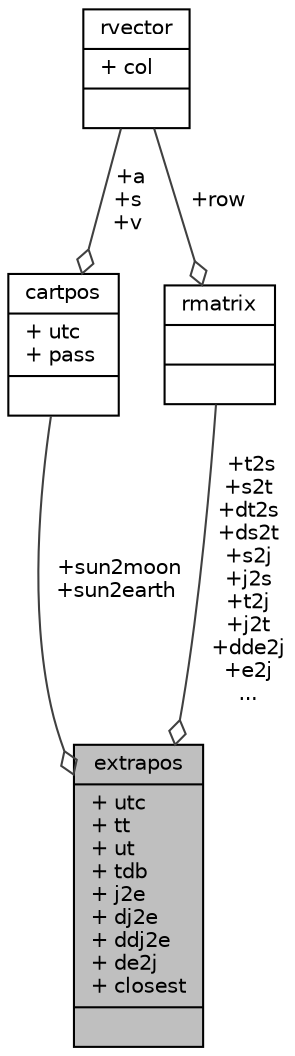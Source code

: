 digraph "extrapos"
{
 // INTERACTIVE_SVG=YES
  edge [fontname="Helvetica",fontsize="10",labelfontname="Helvetica",labelfontsize="10"];
  node [fontname="Helvetica",fontsize="10",shape=record];
  Node1 [label="{extrapos\n|+ utc\l+ tt\l+ ut\l+ tdb\l+ j2e\l+ dj2e\l+ ddj2e\l+ de2j\l+ closest\l|}",height=0.2,width=0.4,color="black", fillcolor="grey75", style="filled", fontcolor="black"];
  Node2 -> Node1 [color="grey25",fontsize="10",style="solid",label=" +sun2moon\n+sun2earth" ,arrowhead="odiamond",fontname="Helvetica"];
  Node2 [label="{cartpos\n|+ utc\l+ pass\l|}",height=0.2,width=0.4,color="black", fillcolor="white", style="filled",URL="$structcartpos.html",tooltip="Cartesian full position structure. "];
  Node3 -> Node2 [color="grey25",fontsize="10",style="solid",label=" +a\n+s\n+v" ,arrowhead="odiamond",fontname="Helvetica"];
  Node3 [label="{rvector\n|+ col\l|}",height=0.2,width=0.4,color="black", fillcolor="white", style="filled",URL="$structrvector.html",tooltip="3 element generic row vector "];
  Node4 -> Node1 [color="grey25",fontsize="10",style="solid",label=" +t2s\n+s2t\n+dt2s\n+ds2t\n+s2j\n+j2s\n+t2j\n+j2t\n+dde2j\n+e2j\n..." ,arrowhead="odiamond",fontname="Helvetica"];
  Node4 [label="{rmatrix\n||}",height=0.2,width=0.4,color="black", fillcolor="white", style="filled",URL="$structrmatrix.html",tooltip="3x3 element generic matrix "];
  Node3 -> Node4 [color="grey25",fontsize="10",style="solid",label=" +row" ,arrowhead="odiamond",fontname="Helvetica"];
}
